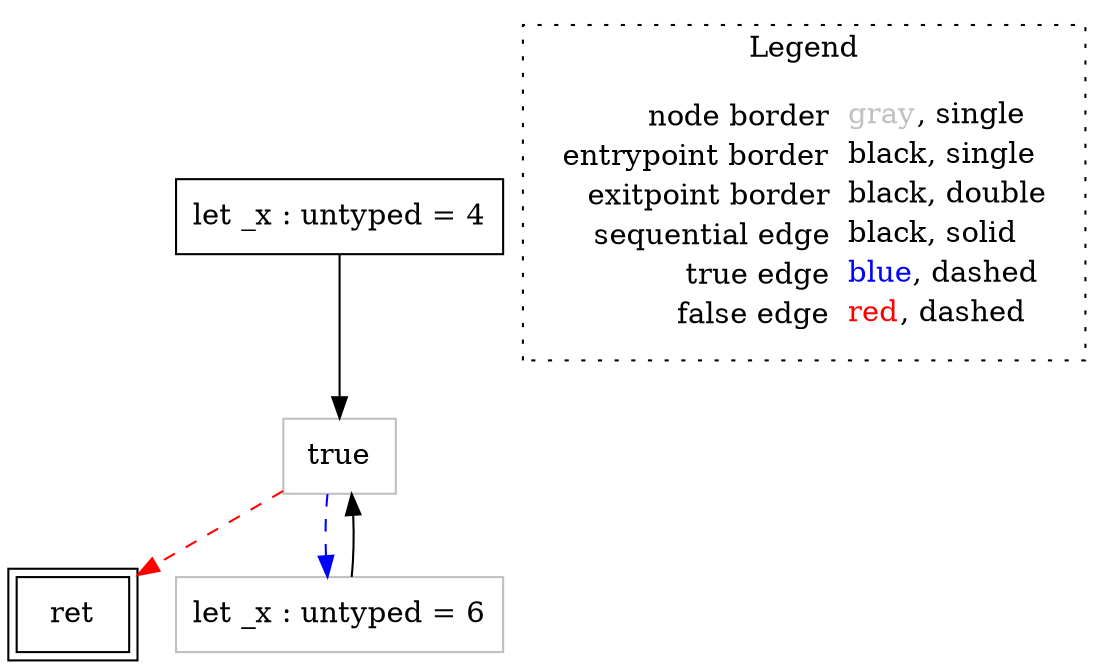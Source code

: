digraph {
	"node0" [shape="rect",color="black",label=<let _x : untyped = 4>];
	"node1" [shape="rect",color="gray",label=<true>];
	"node2" [shape="rect",color="black",peripheries="2",label=<ret>];
	"node3" [shape="rect",color="gray",label=<let _x : untyped = 6>];
	"node1" -> "node2" [color="red",style="dashed"];
	"node1" -> "node3" [color="blue",style="dashed"];
	"node0" -> "node1" [color="black"];
	"node3" -> "node1" [color="black"];
subgraph cluster_legend {
	label="Legend";
	style=dotted;
	node [shape=plaintext];
	"legend" [label=<<table border="0" cellpadding="2" cellspacing="0" cellborder="0"><tr><td align="right">node border&nbsp;</td><td align="left"><font color="gray">gray</font>, single</td></tr><tr><td align="right">entrypoint border&nbsp;</td><td align="left"><font color="black">black</font>, single</td></tr><tr><td align="right">exitpoint border&nbsp;</td><td align="left"><font color="black">black</font>, double</td></tr><tr><td align="right">sequential edge&nbsp;</td><td align="left"><font color="black">black</font>, solid</td></tr><tr><td align="right">true edge&nbsp;</td><td align="left"><font color="blue">blue</font>, dashed</td></tr><tr><td align="right">false edge&nbsp;</td><td align="left"><font color="red">red</font>, dashed</td></tr></table>>];
}

}
